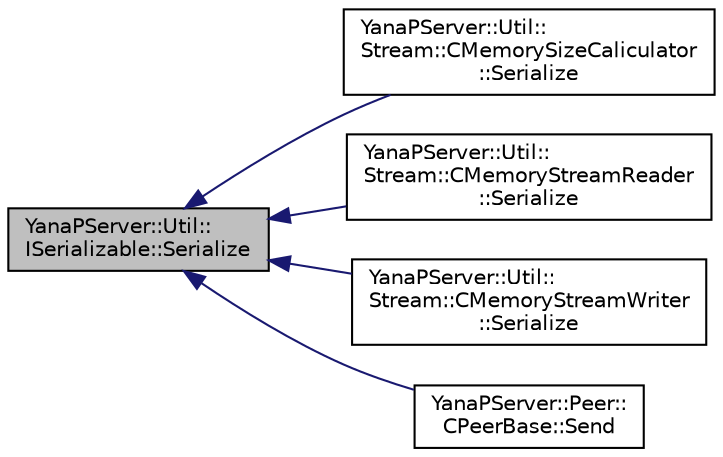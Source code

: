 digraph "YanaPServer::Util::ISerializable::Serialize"
{
  edge [fontname="Helvetica",fontsize="10",labelfontname="Helvetica",labelfontsize="10"];
  node [fontname="Helvetica",fontsize="10",shape=record];
  rankdir="LR";
  Node1 [label="YanaPServer::Util::\lISerializable::Serialize",height=0.2,width=0.4,color="black", fillcolor="grey75", style="filled", fontcolor="black"];
  Node1 -> Node2 [dir="back",color="midnightblue",fontsize="10",style="solid",fontname="Helvetica"];
  Node2 [label="YanaPServer::Util::\lStream::CMemorySizeCaliculator\l::Serialize",height=0.2,width=0.4,color="black", fillcolor="white", style="filled",URL="$class_yana_p_server_1_1_util_1_1_stream_1_1_c_memory_size_caliculator.html#af08b24a0ad45191732fdee3f00e7cc8a",tooltip="シリアライズ可能なオブジェクトのシリアライズ "];
  Node1 -> Node3 [dir="back",color="midnightblue",fontsize="10",style="solid",fontname="Helvetica"];
  Node3 [label="YanaPServer::Util::\lStream::CMemoryStreamReader\l::Serialize",height=0.2,width=0.4,color="black", fillcolor="white", style="filled",URL="$class_yana_p_server_1_1_util_1_1_stream_1_1_c_memory_stream_reader.html#a0e2af5e6a9b925e9d5ada3e53ed5e30a",tooltip="シリアライズ可能なオブジェクトのシリアライズ "];
  Node1 -> Node4 [dir="back",color="midnightblue",fontsize="10",style="solid",fontname="Helvetica"];
  Node4 [label="YanaPServer::Util::\lStream::CMemoryStreamWriter\l::Serialize",height=0.2,width=0.4,color="black", fillcolor="white", style="filled",URL="$class_yana_p_server_1_1_util_1_1_stream_1_1_c_memory_stream_writer.html#a9f6e22e2ea2333d5494431f759288ad7",tooltip="シリアライズ可能なオブジェクトのシリアライズ "];
  Node1 -> Node5 [dir="back",color="midnightblue",fontsize="10",style="solid",fontname="Helvetica"];
  Node5 [label="YanaPServer::Peer::\lCPeerBase::Send",height=0.2,width=0.4,color="black", fillcolor="white", style="filled",URL="$class_yana_p_server_1_1_peer_1_1_c_peer_base.html#ab90c6914e20f87716bb990d4f9954720",tooltip="シリアライズ可能なオブジェクトを送信 "];
}
